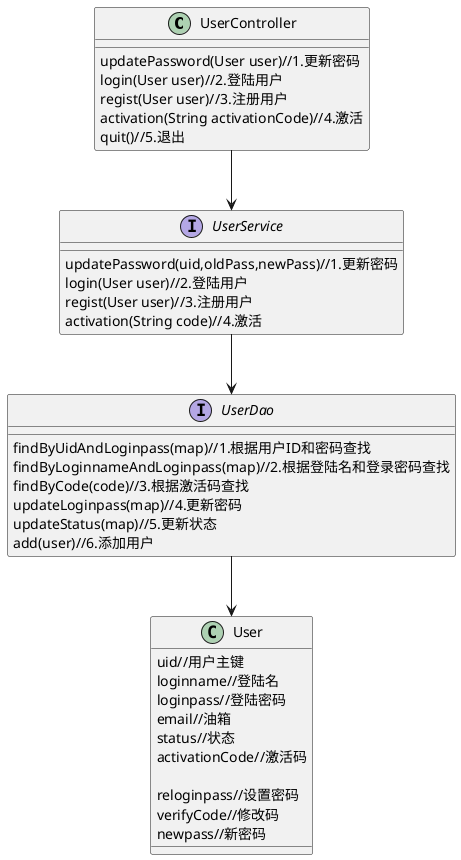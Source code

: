 @startuml

class UserController {
    updatePassword(User user)//1.更新密码
    login(User user)//2.登陆用户
    regist(User user)//3.注册用户
    activation(String activationCode)//4.激活
    quit()//5.退出
}

interface UserService{
	updatePassword(uid,oldPass,newPass)//1.更新密码
	login(User user)//2.登陆用户
	regist(User user)//3.注册用户
	activation(String code)//4.激活
}

UserController --> UserService
UserService --> UserDao

interface UserDao {
	findByUidAndLoginpass(map)//1.根据用户ID和密码查找
	findByLoginnameAndLoginpass(map)//2.根据登陆名和登录密码查找
	findByCode(code)//3.根据激活码查找
	updateLoginpass(map)//4.更新密码
	updateStatus(map)//5.更新状态
	add(user)//6.添加用户
}
UserDao --> User
class User{
	uid//用户主键
	loginname//登陆名
	loginpass//登陆密码
	email//油箱
	status//状态
	activationCode//激活码

	reloginpass//设置密码
	verifyCode//修改码
	newpass//新密码
}
@enduml